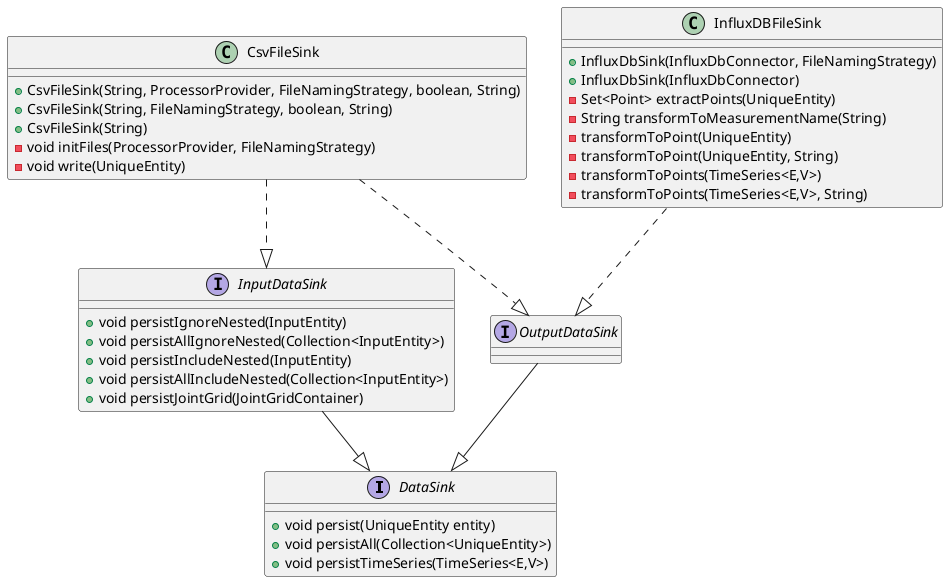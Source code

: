 @startuml

interface DataSink{
+ void persist(UniqueEntity entity)
+ void persistAll(Collection<UniqueEntity>)
+ void persistTimeSeries(TimeSeries<E,V>)
}

interface InputDataSink {
+ void persistIgnoreNested(InputEntity)
+ void persistAllIgnoreNested(Collection<InputEntity>)
+ void persistIncludeNested(InputEntity)
+ void persistAllIncludeNested(Collection<InputEntity>)
+ void persistJointGrid(JointGridContainer)
}
InputDataSink --|> DataSink

interface OutputDataSink
OutputDataSink --|> DataSink

' Implementations
class CsvFileSink {
+ CsvFileSink(String, ProcessorProvider, FileNamingStrategy, boolean, String)
+ CsvFileSink(String, FileNamingStrategy, boolean, String)
+ CsvFileSink(String)
- void initFiles(ProcessorProvider, FileNamingStrategy)
- void write(UniqueEntity)
}
CsvFileSink ..|> InputDataSink
CsvFileSink ..|> OutputDataSink


class InfluxDBFileSink {
+ InfluxDbSink(InfluxDbConnector, FileNamingStrategy)
+ InfluxDbSink(InfluxDbConnector)
- Set<Point> extractPoints(UniqueEntity)
- String transformToMeasurementName(String)
- transformToPoint(UniqueEntity)
- transformToPoint(UniqueEntity, String)
- transformToPoints(TimeSeries<E,V>)
- transformToPoints(TimeSeries<E,V>, String)
}
InfluxDBFileSink ..|> OutputDataSink
@enduml